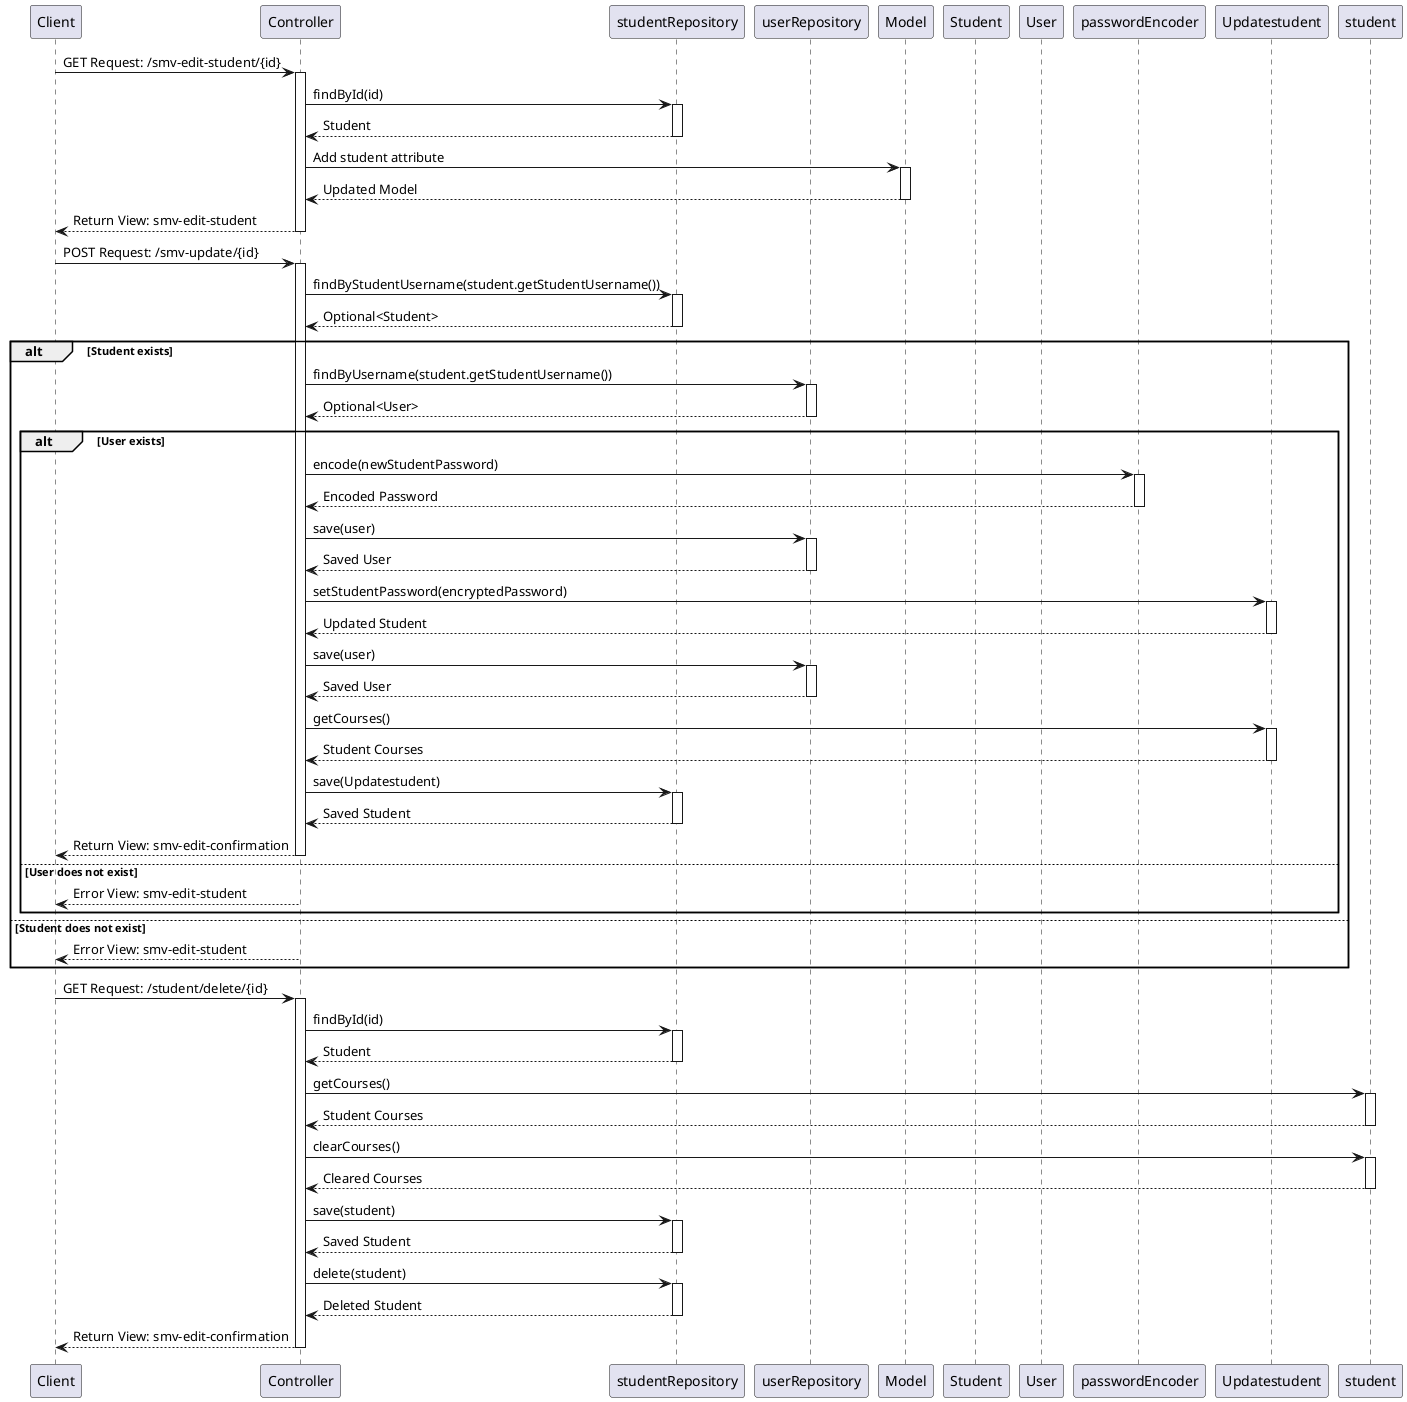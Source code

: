 @startuml
participant Client
participant Controller
participant studentRepository
participant userRepository
participant Model
participant Student
participant User
participant passwordEncoder

Client -> Controller: GET Request: /smv-edit-student/{id}
activate Controller
Controller -> studentRepository: findById(id)
activate studentRepository
studentRepository --> Controller: Student
deactivate studentRepository
Controller -> Model: Add student attribute
activate Model
Model --> Controller: Updated Model
deactivate Model
Controller --> Client: Return View: smv-edit-student
deactivate Controller

Client -> Controller: POST Request: /smv-update/{id}
activate Controller
Controller -> studentRepository: findByStudentUsername(student.getStudentUsername())
activate studentRepository
studentRepository --> Controller: Optional<Student>
deactivate studentRepository
alt Student exists
    Controller -> userRepository: findByUsername(student.getStudentUsername())
    activate userRepository
    userRepository --> Controller: Optional<User>
    deactivate userRepository
    alt User exists
        Controller -> passwordEncoder: encode(newStudentPassword)
        activate passwordEncoder
        passwordEncoder --> Controller: Encoded Password
        deactivate passwordEncoder
        Controller -> userRepository: save(user)
        activate userRepository
        userRepository --> Controller: Saved User
        deactivate userRepository
        Controller -> Updatestudent: setStudentPassword(encryptedPassword)
        activate Updatestudent
        Updatestudent --> Controller: Updated Student
        deactivate Updatestudent
        Controller -> userRepository: save(user)
        activate userRepository
        userRepository --> Controller: Saved User
        deactivate userRepository
        Controller -> Updatestudent: getCourses()
        activate Updatestudent
        Updatestudent --> Controller: Student Courses
        deactivate Updatestudent
        Controller -> studentRepository: save(Updatestudent)
        activate studentRepository
        studentRepository --> Controller: Saved Student
        deactivate studentRepository
        Controller --> Client: Return View: smv-edit-confirmation
        deactivate Controller
    else User does not exist
        Controller --> Client: Error View: smv-edit-student
        deactivate Controller
    end
else Student does not exist
    Controller --> Client: Error View: smv-edit-student
    deactivate Controller
end

Client -> Controller: GET Request: /student/delete/{id}
activate Controller
Controller -> studentRepository: findById(id)
activate studentRepository
studentRepository --> Controller: Student
deactivate studentRepository
Controller -> student: getCourses()
activate student
student --> Controller: Student Courses
deactivate student
Controller -> student: clearCourses()
activate student
student --> Controller: Cleared Courses
deactivate student
Controller -> studentRepository: save(student)
activate studentRepository
studentRepository --> Controller: Saved Student
deactivate studentRepository
Controller -> studentRepository: delete(student)
activate studentRepository
studentRepository --> Controller: Deleted Student
deactivate studentRepository
Controller --> Client: Return View: smv-edit-confirmation
deactivate Controller
@enduml
